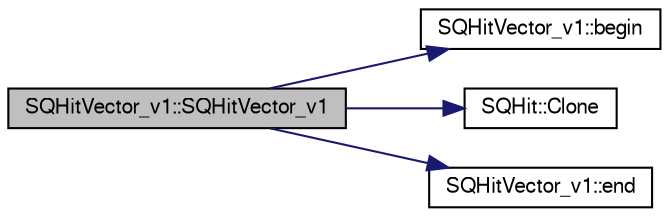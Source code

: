 digraph "SQHitVector_v1::SQHitVector_v1"
{
  bgcolor="transparent";
  edge [fontname="FreeSans",fontsize="10",labelfontname="FreeSans",labelfontsize="10"];
  node [fontname="FreeSans",fontsize="10",shape=record];
  rankdir="LR";
  Node1 [label="SQHitVector_v1::SQHitVector_v1",height=0.2,width=0.4,color="black", fillcolor="grey75", style="filled" fontcolor="black"];
  Node1 -> Node2 [color="midnightblue",fontsize="10",style="solid",fontname="FreeSans"];
  Node2 [label="SQHitVector_v1::begin",height=0.2,width=0.4,color="black",URL="$d9/dbf/classSQHitVector__v1.html#a09c51aad798d57ebf122b33265272472"];
  Node1 -> Node3 [color="midnightblue",fontsize="10",style="solid",fontname="FreeSans"];
  Node3 [label="SQHit::Clone",height=0.2,width=0.4,color="black",URL="$de/d79/classSQHit.html#ab75c6c19b8933ec4a092cd4774aaa873"];
  Node1 -> Node4 [color="midnightblue",fontsize="10",style="solid",fontname="FreeSans"];
  Node4 [label="SQHitVector_v1::end",height=0.2,width=0.4,color="black",URL="$d9/dbf/classSQHitVector__v1.html#a490c3b0c38cf057c394a876d1cb68488"];
}
